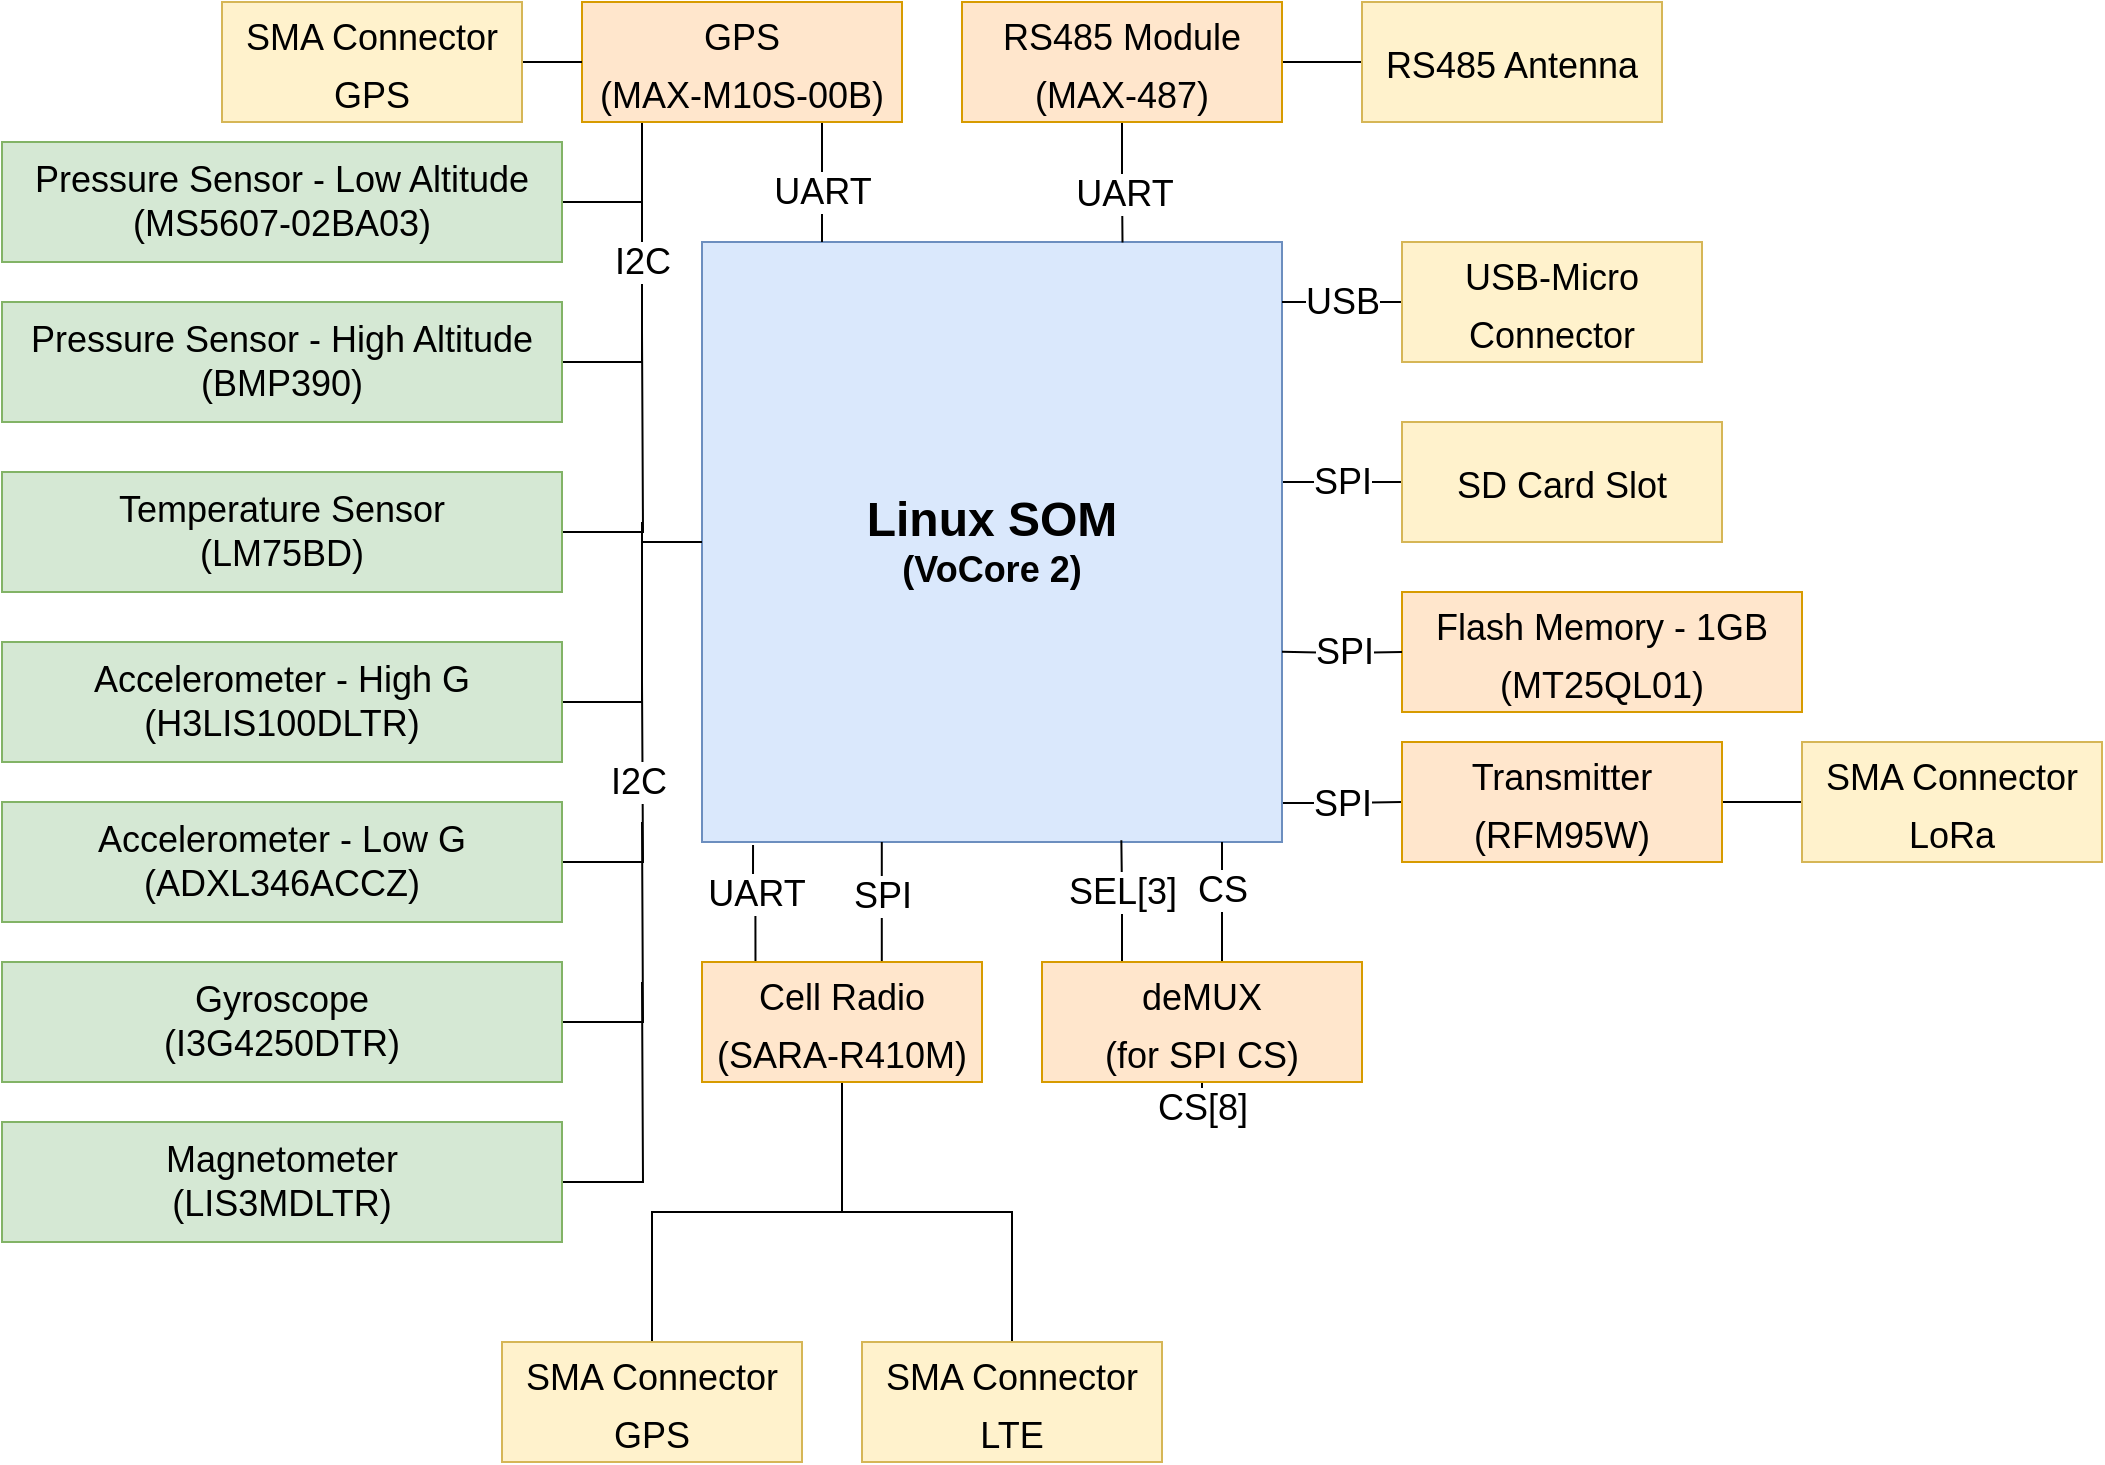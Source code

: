 <mxfile version="20.5.3" type="device"><diagram id="l_AaE3UuhVnpMBgjLB1z" name="Page-1"><mxGraphModel dx="1422" dy="762" grid="1" gridSize="10" guides="1" tooltips="1" connect="1" arrows="1" fold="1" page="1" pageScale="1" pageWidth="850" pageHeight="1100" math="0" shadow="0"><root><mxCell id="0"/><mxCell id="1" parent="0"/><mxCell id="RtH3gvon8gbA-iIuGvdM-33" style="edgeStyle=orthogonalEdgeStyle;rounded=0;orthogonalLoop=1;jettySize=auto;html=1;fontSize=18;endArrow=none;endFill=0;" parent="1" source="RtH3gvon8gbA-iIuGvdM-2" target="RtH3gvon8gbA-iIuGvdM-8" edge="1"><mxGeometry relative="1" as="geometry"><Array as="points"><mxPoint x="700" y="240"/><mxPoint x="700" y="240"/></Array></mxGeometry></mxCell><mxCell id="RtH3gvon8gbA-iIuGvdM-35" value="SPI" style="edgeLabel;html=1;align=center;verticalAlign=middle;resizable=0;points=[];fontSize=18;" parent="RtH3gvon8gbA-iIuGvdM-33" vertex="1" connectable="0"><mxGeometry x="-0.202" relative="1" as="geometry"><mxPoint x="6" as="offset"/></mxGeometry></mxCell><mxCell id="VcgHuFH0Cg-qV5T1-HdZ-9" style="edgeStyle=orthogonalEdgeStyle;rounded=0;orthogonalLoop=1;jettySize=auto;html=1;fontSize=18;endArrow=none;endFill=0;exitX=1;exitY=0.935;exitDx=0;exitDy=0;exitPerimeter=0;" parent="1" source="RtH3gvon8gbA-iIuGvdM-2" target="RtH3gvon8gbA-iIuGvdM-5" edge="1"><mxGeometry relative="1" as="geometry"/></mxCell><mxCell id="VcgHuFH0Cg-qV5T1-HdZ-10" value="SPI" style="edgeLabel;html=1;align=center;verticalAlign=middle;resizable=0;points=[];fontSize=18;" parent="VcgHuFH0Cg-qV5T1-HdZ-9" vertex="1" connectable="0"><mxGeometry x="-0.161" y="1" relative="1" as="geometry"><mxPoint x="4" y="1" as="offset"/></mxGeometry></mxCell><mxCell id="RtH3gvon8gbA-iIuGvdM-2" value="&lt;b&gt;&lt;font style=&quot;&quot;&gt;&lt;span style=&quot;font-size: 24px;&quot;&gt;Linux SOM&lt;/span&gt;&lt;br&gt;&lt;font style=&quot;font-size: 18px;&quot;&gt;(VoCore 2)&lt;/font&gt;&lt;br&gt;&lt;/font&gt;&lt;/b&gt;" style="rounded=0;whiteSpace=wrap;html=1;fillColor=#dae8fc;strokeColor=#6c8ebf;" parent="1" vertex="1"><mxGeometry x="390" y="120" width="290" height="300" as="geometry"/></mxCell><mxCell id="RtH3gvon8gbA-iIuGvdM-14" style="edgeStyle=orthogonalEdgeStyle;rounded=0;orthogonalLoop=1;jettySize=auto;html=1;fontSize=18;entryX=1;entryY=0.5;entryDx=0;entryDy=0;endArrow=none;endFill=0;" parent="1" source="RtH3gvon8gbA-iIuGvdM-3" target="RtH3gvon8gbA-iIuGvdM-13" edge="1"><mxGeometry relative="1" as="geometry"><mxPoint x="340" y="180" as="targetPoint"/><Array as="points"><mxPoint x="360" y="100"/><mxPoint x="360" y="180"/></Array></mxGeometry></mxCell><mxCell id="RtH3gvon8gbA-iIuGvdM-3" value="&lt;font style=&quot;font-size: 18px;&quot;&gt;Pressure Sensor - Low Altitude&lt;br&gt;(MS5607-02BA03)&lt;br&gt;&lt;/font&gt;" style="rounded=0;whiteSpace=wrap;html=1;fontSize=18;fillColor=#d5e8d4;strokeColor=#82b366;" parent="1" vertex="1"><mxGeometry x="40" y="70" width="280" height="60" as="geometry"/></mxCell><mxCell id="RtH3gvon8gbA-iIuGvdM-26" style="edgeStyle=orthogonalEdgeStyle;rounded=0;orthogonalLoop=1;jettySize=auto;html=1;fontSize=18;endArrow=none;endFill=0;" parent="1" source="RtH3gvon8gbA-iIuGvdM-4" edge="1"><mxGeometry relative="1" as="geometry"><mxPoint x="360" y="110" as="targetPoint"/><Array as="points"><mxPoint x="360" y="70"/><mxPoint x="360" y="70"/></Array></mxGeometry></mxCell><mxCell id="RtH3gvon8gbA-iIuGvdM-29" value="I2C" style="edgeLabel;html=1;align=center;verticalAlign=middle;resizable=0;points=[];fontSize=18;" parent="RtH3gvon8gbA-iIuGvdM-26" vertex="1" connectable="0"><mxGeometry x="-0.304" relative="1" as="geometry"><mxPoint y="52" as="offset"/></mxGeometry></mxCell><mxCell id="RtH3gvon8gbA-iIuGvdM-27" style="edgeStyle=orthogonalEdgeStyle;rounded=0;orthogonalLoop=1;jettySize=auto;html=1;fontSize=18;endArrow=none;endFill=0;" parent="1" source="RtH3gvon8gbA-iIuGvdM-4" edge="1"><mxGeometry relative="1" as="geometry"><mxPoint x="450" y="120" as="targetPoint"/><Array as="points"><mxPoint x="450" y="120"/></Array></mxGeometry></mxCell><mxCell id="RtH3gvon8gbA-iIuGvdM-28" value="UART" style="edgeLabel;html=1;align=center;verticalAlign=middle;resizable=0;points=[];fontSize=18;" parent="RtH3gvon8gbA-iIuGvdM-27" vertex="1" connectable="0"><mxGeometry x="0.145" relative="1" as="geometry"><mxPoint as="offset"/></mxGeometry></mxCell><mxCell id="RtH3gvon8gbA-iIuGvdM-4" value="&lt;font style=&quot;font-size: 18px;&quot;&gt;GPS&lt;br&gt;(MAX-M10S-00B)&lt;br&gt;&lt;/font&gt;" style="rounded=0;whiteSpace=wrap;html=1;fontSize=24;fillColor=#ffe6cc;strokeColor=#d79b00;" parent="1" vertex="1"><mxGeometry x="330" width="160" height="60" as="geometry"/></mxCell><mxCell id="RtH3gvon8gbA-iIuGvdM-51" style="edgeStyle=orthogonalEdgeStyle;rounded=0;orthogonalLoop=1;jettySize=auto;html=1;entryX=0;entryY=0.5;entryDx=0;entryDy=0;fontSize=18;endArrow=none;endFill=0;" parent="1" source="RtH3gvon8gbA-iIuGvdM-5" edge="1"><mxGeometry relative="1" as="geometry"><mxPoint x="940" y="400" as="targetPoint"/></mxGeometry></mxCell><mxCell id="RtH3gvon8gbA-iIuGvdM-5" value="&lt;font style=&quot;font-size: 18px;&quot;&gt;Transmitter&lt;br&gt;(RFM95W)&lt;br&gt;&lt;/font&gt;" style="rounded=0;whiteSpace=wrap;html=1;fontSize=24;fillColor=#ffe6cc;strokeColor=#d79b00;" parent="1" vertex="1"><mxGeometry x="740" y="370" width="160" height="60" as="geometry"/></mxCell><mxCell id="RtH3gvon8gbA-iIuGvdM-16" style="edgeStyle=orthogonalEdgeStyle;rounded=0;orthogonalLoop=1;jettySize=auto;html=1;fontSize=18;endArrow=none;endFill=0;" parent="1" source="RtH3gvon8gbA-iIuGvdM-6" edge="1"><mxGeometry relative="1" as="geometry"><mxPoint x="360" y="165" as="targetPoint"/></mxGeometry></mxCell><mxCell id="RtH3gvon8gbA-iIuGvdM-6" value="&lt;font style=&quot;font-size: 18px;&quot;&gt;Temperature Sensor&lt;br&gt;(LM75BD)&lt;br&gt;&lt;/font&gt;" style="rounded=0;whiteSpace=wrap;html=1;fontSize=18;fillColor=#d5e8d4;strokeColor=#82b366;" parent="1" vertex="1"><mxGeometry x="40" y="235" width="280" height="60" as="geometry"/></mxCell><mxCell id="RtH3gvon8gbA-iIuGvdM-17" style="edgeStyle=orthogonalEdgeStyle;rounded=0;orthogonalLoop=1;jettySize=auto;html=1;fontSize=18;endArrow=none;endFill=0;" parent="1" source="RtH3gvon8gbA-iIuGvdM-7" edge="1"><mxGeometry relative="1" as="geometry"><mxPoint x="360" y="260" as="targetPoint"/><Array as="points"><mxPoint x="360" y="350"/></Array></mxGeometry></mxCell><mxCell id="RtH3gvon8gbA-iIuGvdM-7" value="&lt;font style=&quot;font-size: 18px;&quot;&gt;Accelerometer - High G&lt;br&gt;(H3LIS100DLTR)&lt;br&gt;&lt;/font&gt;" style="rounded=0;whiteSpace=wrap;html=1;fontSize=18;fillColor=#d5e8d4;strokeColor=#82b366;" parent="1" vertex="1"><mxGeometry x="40" y="320" width="280" height="60" as="geometry"/></mxCell><mxCell id="RtH3gvon8gbA-iIuGvdM-8" value="&lt;font style=&quot;font-size: 18px;&quot;&gt;SD Card Slot&lt;/font&gt;" style="rounded=0;whiteSpace=wrap;html=1;fontSize=24;fillColor=#fff2cc;strokeColor=#d6b656;" parent="1" vertex="1"><mxGeometry x="740" y="210" width="160" height="60" as="geometry"/></mxCell><mxCell id="RtH3gvon8gbA-iIuGvdM-9" value="&lt;span style=&quot;font-size: 18px;&quot;&gt;Flash Memory - 1GB&lt;br&gt;(MT25QL01)&lt;br&gt;&lt;/span&gt;" style="rounded=0;whiteSpace=wrap;html=1;fontSize=24;fillColor=#ffe6cc;strokeColor=#d79b00;" parent="1" vertex="1"><mxGeometry x="740" y="295" width="200" height="60" as="geometry"/></mxCell><mxCell id="RtH3gvon8gbA-iIuGvdM-20" style="edgeStyle=orthogonalEdgeStyle;rounded=0;orthogonalLoop=1;jettySize=auto;html=1;fontSize=18;endArrow=none;endFill=0;" parent="1" source="RtH3gvon8gbA-iIuGvdM-10" edge="1"><mxGeometry relative="1" as="geometry"><mxPoint x="360" y="410" as="targetPoint"/></mxGeometry></mxCell><mxCell id="RtH3gvon8gbA-iIuGvdM-10" value="&lt;font style=&quot;font-size: 18px;&quot;&gt;Gyroscope&lt;br&gt;(I3G4250DTR)&lt;br&gt;&lt;/font&gt;" style="rounded=0;whiteSpace=wrap;html=1;fontSize=18;fillColor=#d5e8d4;strokeColor=#82b366;" parent="1" vertex="1"><mxGeometry x="40" y="480" width="280" height="60" as="geometry"/></mxCell><mxCell id="RtH3gvon8gbA-iIuGvdM-22" style="edgeStyle=orthogonalEdgeStyle;rounded=0;orthogonalLoop=1;jettySize=auto;html=1;fontSize=18;endArrow=none;endFill=0;" parent="1" source="RtH3gvon8gbA-iIuGvdM-11" edge="1"><mxGeometry relative="1" as="geometry"><mxPoint x="360" y="490" as="targetPoint"/></mxGeometry></mxCell><mxCell id="RtH3gvon8gbA-iIuGvdM-11" value="&lt;font style=&quot;font-size: 18px;&quot;&gt;Magnetometer&lt;br&gt;(LIS3MDLTR)&lt;br&gt;&lt;/font&gt;" style="rounded=0;whiteSpace=wrap;html=1;fontSize=18;fillColor=#d5e8d4;strokeColor=#82b366;" parent="1" vertex="1"><mxGeometry x="40" y="560" width="280" height="60" as="geometry"/></mxCell><mxCell id="VcgHuFH0Cg-qV5T1-HdZ-11" style="edgeStyle=orthogonalEdgeStyle;rounded=0;orthogonalLoop=1;jettySize=auto;html=1;entryX=0.725;entryY=0.001;entryDx=0;entryDy=0;entryPerimeter=0;fontSize=18;endArrow=none;endFill=0;" parent="1" source="RtH3gvon8gbA-iIuGvdM-12" target="RtH3gvon8gbA-iIuGvdM-2" edge="1"><mxGeometry relative="1" as="geometry"/></mxCell><mxCell id="VcgHuFH0Cg-qV5T1-HdZ-12" value="UART" style="edgeLabel;html=1;align=center;verticalAlign=middle;resizable=0;points=[];fontSize=18;" parent="VcgHuFH0Cg-qV5T1-HdZ-11" vertex="1" connectable="0"><mxGeometry x="0.187" relative="1" as="geometry"><mxPoint as="offset"/></mxGeometry></mxCell><mxCell id="VcgHuFH0Cg-qV5T1-HdZ-13" style="edgeStyle=orthogonalEdgeStyle;rounded=0;orthogonalLoop=1;jettySize=auto;html=1;fontSize=18;endArrow=none;endFill=0;" parent="1" source="RtH3gvon8gbA-iIuGvdM-12" edge="1"><mxGeometry relative="1" as="geometry"><mxPoint x="720" y="30" as="targetPoint"/></mxGeometry></mxCell><mxCell id="RtH3gvon8gbA-iIuGvdM-12" value="&lt;font style=&quot;font-size: 18px;&quot;&gt;RS485 Module&lt;br&gt;(MAX-487)&lt;br&gt;&lt;/font&gt;" style="rounded=0;whiteSpace=wrap;html=1;fontSize=24;fillColor=#ffe6cc;strokeColor=#d79b00;" parent="1" vertex="1"><mxGeometry x="520" width="160" height="60" as="geometry"/></mxCell><mxCell id="RtH3gvon8gbA-iIuGvdM-13" value="&lt;font style=&quot;font-size: 18px;&quot;&gt;Pressure Sensor - High Altitude&lt;br&gt;(BMP390)&lt;br&gt;&lt;/font&gt;" style="rounded=0;whiteSpace=wrap;html=1;fontSize=18;fillColor=#d5e8d4;strokeColor=#82b366;" parent="1" vertex="1"><mxGeometry x="40" y="150" width="280" height="60" as="geometry"/></mxCell><mxCell id="RtH3gvon8gbA-iIuGvdM-19" style="edgeStyle=orthogonalEdgeStyle;rounded=0;orthogonalLoop=1;jettySize=auto;html=1;fontSize=18;endArrow=none;endFill=0;" parent="1" source="RtH3gvon8gbA-iIuGvdM-18" edge="1"><mxGeometry relative="1" as="geometry"><mxPoint x="360" y="340" as="targetPoint"/></mxGeometry></mxCell><mxCell id="RtH3gvon8gbA-iIuGvdM-18" value="&lt;font style=&quot;font-size: 18px;&quot;&gt;Accelerometer - Low G&lt;br&gt;(ADXL346ACCZ)&lt;br&gt;&lt;/font&gt;" style="rounded=0;whiteSpace=wrap;html=1;fontSize=18;fillColor=#d5e8d4;strokeColor=#82b366;" parent="1" vertex="1"><mxGeometry x="40" y="400" width="280" height="60" as="geometry"/></mxCell><mxCell id="RtH3gvon8gbA-iIuGvdM-23" value="I2C" style="edgeLabel;html=1;align=center;verticalAlign=middle;resizable=0;points=[];fontSize=18;" parent="1" vertex="1" connectable="0"><mxGeometry x="370" y="140" as="geometry"><mxPoint x="-12" y="250" as="offset"/></mxGeometry></mxCell><mxCell id="RtH3gvon8gbA-iIuGvdM-42" style="edgeStyle=orthogonalEdgeStyle;rounded=0;orthogonalLoop=1;jettySize=auto;html=1;entryX=0.088;entryY=1.005;entryDx=0;entryDy=0;entryPerimeter=0;fontSize=18;endArrow=none;endFill=0;exitX=0.191;exitY=0;exitDx=0;exitDy=0;exitPerimeter=0;" parent="1" source="RtH3gvon8gbA-iIuGvdM-25" target="RtH3gvon8gbA-iIuGvdM-2" edge="1"><mxGeometry relative="1" as="geometry"><mxPoint x="416.68" y="472.08" as="targetPoint"/></mxGeometry></mxCell><mxCell id="RtH3gvon8gbA-iIuGvdM-43" value="UART" style="edgeLabel;html=1;align=center;verticalAlign=middle;resizable=0;points=[];fontSize=18;" parent="RtH3gvon8gbA-iIuGvdM-42" vertex="1" connectable="0"><mxGeometry x="0.168" y="-1" relative="1" as="geometry"><mxPoint as="offset"/></mxGeometry></mxCell><mxCell id="RtH3gvon8gbA-iIuGvdM-48" style="edgeStyle=orthogonalEdgeStyle;rounded=0;orthogonalLoop=1;jettySize=auto;html=1;fontSize=18;endArrow=none;endFill=0;" parent="1" source="RtH3gvon8gbA-iIuGvdM-25" target="RtH3gvon8gbA-iIuGvdM-46" edge="1"><mxGeometry relative="1" as="geometry"/></mxCell><mxCell id="RtH3gvon8gbA-iIuGvdM-49" style="edgeStyle=orthogonalEdgeStyle;rounded=0;orthogonalLoop=1;jettySize=auto;html=1;fontSize=18;endArrow=none;endFill=0;" parent="1" source="RtH3gvon8gbA-iIuGvdM-25" target="RtH3gvon8gbA-iIuGvdM-47" edge="1"><mxGeometry relative="1" as="geometry"/></mxCell><mxCell id="VcgHuFH0Cg-qV5T1-HdZ-15" style="edgeStyle=orthogonalEdgeStyle;rounded=0;orthogonalLoop=1;jettySize=auto;html=1;entryX=0.31;entryY=1;entryDx=0;entryDy=0;entryPerimeter=0;fontSize=18;endArrow=none;endFill=0;" parent="1" source="RtH3gvon8gbA-iIuGvdM-25" target="RtH3gvon8gbA-iIuGvdM-2" edge="1"><mxGeometry relative="1" as="geometry"><Array as="points"><mxPoint x="480" y="450"/></Array></mxGeometry></mxCell><mxCell id="VcgHuFH0Cg-qV5T1-HdZ-16" value="SPI" style="edgeLabel;html=1;align=center;verticalAlign=middle;resizable=0;points=[];fontSize=18;" parent="VcgHuFH0Cg-qV5T1-HdZ-15" vertex="1" connectable="0"><mxGeometry x="0.112" relative="1" as="geometry"><mxPoint as="offset"/></mxGeometry></mxCell><mxCell id="RtH3gvon8gbA-iIuGvdM-25" value="&lt;font style=&quot;font-size: 18px;&quot;&gt;Cell Radio&lt;br&gt;(SARA-R410M)&lt;br&gt;&lt;/font&gt;" style="rounded=0;whiteSpace=wrap;html=1;fontSize=24;fillColor=#ffe6cc;strokeColor=#d79b00;" parent="1" vertex="1"><mxGeometry x="390" y="480" width="140" height="60" as="geometry"/></mxCell><mxCell id="RtH3gvon8gbA-iIuGvdM-30" value="" style="endArrow=none;html=1;rounded=0;fontSize=18;entryX=0;entryY=0.5;entryDx=0;entryDy=0;" parent="1" target="RtH3gvon8gbA-iIuGvdM-2" edge="1"><mxGeometry width="50" height="50" relative="1" as="geometry"><mxPoint x="360" y="270" as="sourcePoint"/><mxPoint x="380" y="180" as="targetPoint"/></mxGeometry></mxCell><mxCell id="RtH3gvon8gbA-iIuGvdM-36" style="edgeStyle=orthogonalEdgeStyle;rounded=0;orthogonalLoop=1;jettySize=auto;html=1;fontSize=18;endArrow=none;endFill=0;" parent="1" edge="1"><mxGeometry relative="1" as="geometry"><mxPoint x="680" y="149.999" as="sourcePoint"/><mxPoint x="740" y="149.999" as="targetPoint"/><Array as="points"><mxPoint x="700" y="149.97"/><mxPoint x="700" y="149.97"/></Array></mxGeometry></mxCell><mxCell id="RtH3gvon8gbA-iIuGvdM-37" value="USB" style="edgeLabel;html=1;align=center;verticalAlign=middle;resizable=0;points=[];fontSize=18;" parent="RtH3gvon8gbA-iIuGvdM-36" vertex="1" connectable="0"><mxGeometry x="-0.202" relative="1" as="geometry"><mxPoint x="6" as="offset"/></mxGeometry></mxCell><mxCell id="RtH3gvon8gbA-iIuGvdM-46" value="&lt;font style=&quot;font-size: 18px;&quot;&gt;SMA Connector GPS&lt;/font&gt;" style="rounded=0;whiteSpace=wrap;html=1;fontSize=24;fillColor=#fff2cc;strokeColor=#d6b656;" parent="1" vertex="1"><mxGeometry x="290" y="670" width="150" height="60" as="geometry"/></mxCell><mxCell id="RtH3gvon8gbA-iIuGvdM-47" value="&lt;font style=&quot;font-size: 18px;&quot;&gt;SMA Connector LTE&lt;/font&gt;" style="rounded=0;whiteSpace=wrap;html=1;fontSize=24;fillColor=#fff2cc;strokeColor=#d6b656;" parent="1" vertex="1"><mxGeometry x="470" y="670" width="150" height="60" as="geometry"/></mxCell><mxCell id="RtH3gvon8gbA-iIuGvdM-50" value="&lt;span style=&quot;font-size: 18px;&quot;&gt;SMA Connector LoRa&lt;/span&gt;" style="rounded=0;whiteSpace=wrap;html=1;fontSize=24;fillColor=#fff2cc;strokeColor=#d6b656;" parent="1" vertex="1"><mxGeometry x="940" y="370" width="150" height="60" as="geometry"/></mxCell><mxCell id="RtH3gvon8gbA-iIuGvdM-55" style="edgeStyle=orthogonalEdgeStyle;rounded=0;orthogonalLoop=1;jettySize=auto;html=1;entryX=1;entryY=0.683;entryDx=0;entryDy=0;entryPerimeter=0;fontSize=18;endArrow=none;endFill=0;" parent="1" target="RtH3gvon8gbA-iIuGvdM-2" edge="1"><mxGeometry relative="1" as="geometry"><mxPoint x="740" y="325" as="sourcePoint"/></mxGeometry></mxCell><mxCell id="RtH3gvon8gbA-iIuGvdM-56" value="SPI" style="edgeLabel;html=1;align=center;verticalAlign=middle;resizable=0;points=[];fontSize=18;" parent="RtH3gvon8gbA-iIuGvdM-55" vertex="1" connectable="0"><mxGeometry x="0.191" y="-2" relative="1" as="geometry"><mxPoint x="6" y="2" as="offset"/></mxGeometry></mxCell><mxCell id="VcgHuFH0Cg-qV5T1-HdZ-4" style="edgeStyle=orthogonalEdgeStyle;rounded=0;orthogonalLoop=1;jettySize=auto;html=1;endArrow=none;endFill=0;" parent="1" source="VcgHuFH0Cg-qV5T1-HdZ-1" edge="1"><mxGeometry relative="1" as="geometry"><mxPoint x="640" y="550" as="targetPoint"/></mxGeometry></mxCell><mxCell id="VcgHuFH0Cg-qV5T1-HdZ-5" value="CS[8]" style="edgeLabel;html=1;align=center;verticalAlign=middle;resizable=0;points=[];fontSize=18;" parent="VcgHuFH0Cg-qV5T1-HdZ-4" vertex="1" connectable="0"><mxGeometry x="-0.299" relative="1" as="geometry"><mxPoint y="2" as="offset"/></mxGeometry></mxCell><mxCell id="VcgHuFH0Cg-qV5T1-HdZ-17" style="edgeStyle=orthogonalEdgeStyle;rounded=0;orthogonalLoop=1;jettySize=auto;html=1;entryX=0.723;entryY=0.997;entryDx=0;entryDy=0;entryPerimeter=0;fontSize=18;endArrow=none;endFill=0;" parent="1" source="VcgHuFH0Cg-qV5T1-HdZ-1" target="RtH3gvon8gbA-iIuGvdM-2" edge="1"><mxGeometry relative="1" as="geometry"><Array as="points"><mxPoint x="600" y="445"/><mxPoint x="600" y="445"/></Array></mxGeometry></mxCell><mxCell id="VcgHuFH0Cg-qV5T1-HdZ-18" value="SEL[3]" style="edgeLabel;html=1;align=center;verticalAlign=middle;resizable=0;points=[];fontSize=18;" parent="VcgHuFH0Cg-qV5T1-HdZ-17" vertex="1" connectable="0"><mxGeometry x="0.142" y="-1" relative="1" as="geometry"><mxPoint x="-1" as="offset"/></mxGeometry></mxCell><mxCell id="VcgHuFH0Cg-qV5T1-HdZ-19" style="edgeStyle=orthogonalEdgeStyle;rounded=0;orthogonalLoop=1;jettySize=auto;html=1;fontSize=18;endArrow=none;endFill=0;" parent="1" source="VcgHuFH0Cg-qV5T1-HdZ-1" edge="1"><mxGeometry relative="1" as="geometry"><mxPoint x="650" y="420" as="targetPoint"/><Array as="points"><mxPoint x="650" y="420"/></Array></mxGeometry></mxCell><mxCell id="VcgHuFH0Cg-qV5T1-HdZ-20" value="CS" style="edgeLabel;html=1;align=center;verticalAlign=middle;resizable=0;points=[];fontSize=18;" parent="VcgHuFH0Cg-qV5T1-HdZ-19" vertex="1" connectable="0"><mxGeometry x="0.22" relative="1" as="geometry"><mxPoint as="offset"/></mxGeometry></mxCell><mxCell id="VcgHuFH0Cg-qV5T1-HdZ-1" value="&lt;font style=&quot;font-size: 18px;&quot;&gt;deMUX &lt;br&gt;(for SPI CS)&lt;br&gt;&lt;/font&gt;" style="rounded=0;whiteSpace=wrap;html=1;fontSize=24;fillColor=#ffe6cc;strokeColor=#d79b00;" parent="1" vertex="1"><mxGeometry x="560" y="480" width="160" height="60" as="geometry"/></mxCell><mxCell id="VcgHuFH0Cg-qV5T1-HdZ-8" value="&lt;font style=&quot;font-size: 18px;&quot;&gt;USB-Micro Connector&lt;/font&gt;" style="rounded=0;whiteSpace=wrap;html=1;fontSize=24;fillColor=#fff2cc;strokeColor=#d6b656;" parent="1" vertex="1"><mxGeometry x="740" y="120" width="150" height="60" as="geometry"/></mxCell><mxCell id="VcgHuFH0Cg-qV5T1-HdZ-14" value="&lt;font style=&quot;font-size: 18px;&quot;&gt;RS485 Antenna&lt;/font&gt;" style="rounded=0;whiteSpace=wrap;html=1;fontSize=24;fillColor=#fff2cc;strokeColor=#d6b656;" parent="1" vertex="1"><mxGeometry x="720" width="150" height="60" as="geometry"/></mxCell><mxCell id="gV-uQynQMPmcf-0EfEuu-3" style="edgeStyle=orthogonalEdgeStyle;rounded=0;orthogonalLoop=1;jettySize=auto;html=1;entryX=0;entryY=0.5;entryDx=0;entryDy=0;endArrow=none;endFill=0;" edge="1" parent="1" source="gV-uQynQMPmcf-0EfEuu-2" target="RtH3gvon8gbA-iIuGvdM-4"><mxGeometry relative="1" as="geometry"/></mxCell><mxCell id="gV-uQynQMPmcf-0EfEuu-2" value="&lt;font style=&quot;font-size: 18px;&quot;&gt;SMA Connector GPS&lt;/font&gt;" style="rounded=0;whiteSpace=wrap;html=1;fontSize=24;fillColor=#fff2cc;strokeColor=#d6b656;" vertex="1" parent="1"><mxGeometry x="150" width="150" height="60" as="geometry"/></mxCell></root></mxGraphModel></diagram></mxfile>